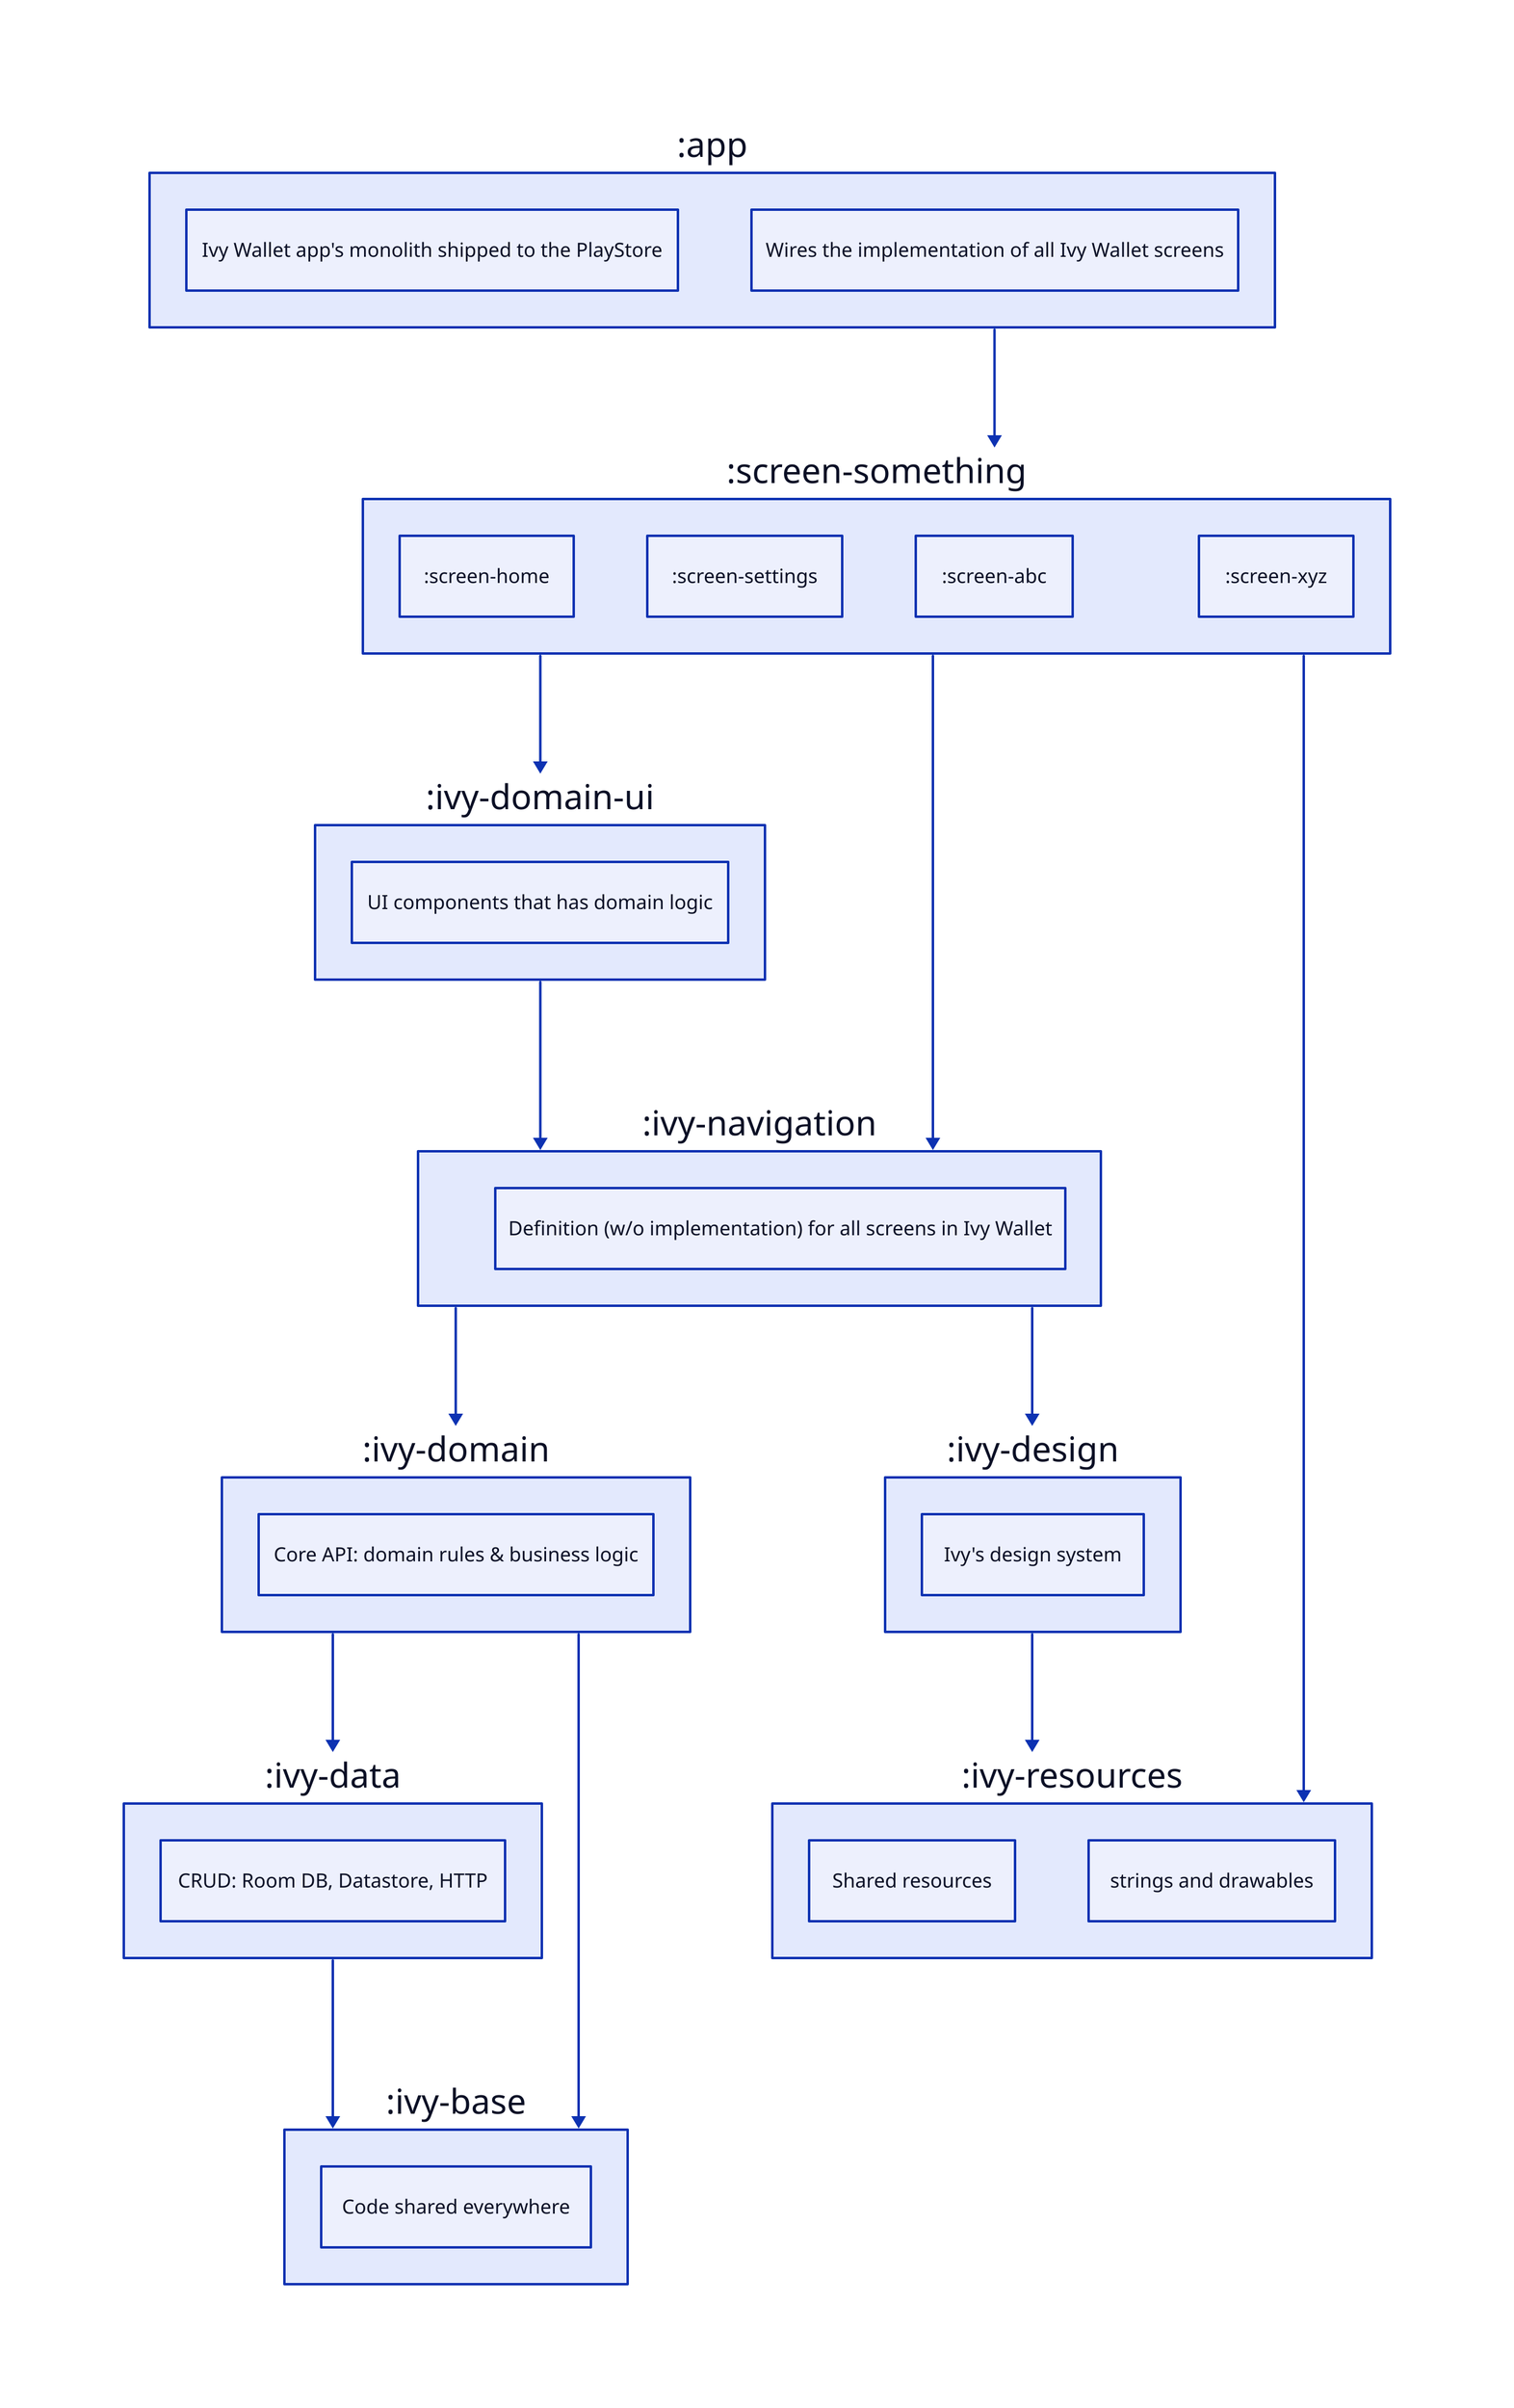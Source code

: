 ivy-res: ":ivy-resources" {
  "Shared resources"
  "strings and drawables"
}
ivy-base: ":ivy-base" {
  "Code shared everywhere"
}
ivy-data: ":ivy-data" {
  "CRUD: Room DB, Datastore, HTTP"
}
ivy-domain: ":ivy-domain" {
  "Core API: domain rules & business logic"
}
ivy-domain-ui: ":ivy-domain-ui" {
  "UI components that has domain logic"
}
ivy-nav: ":ivy-navigation" {
  "Definition (w/o implementation) for all screens in Ivy Wallet"
}
ivy-design: ":ivy-design" {
  "Ivy's design system"
}
screens: ":screen-something" {
  ":screen-home"
  ":screen-settings"
  ":screen-abc"
  ":screen-xyz"
}
app: ":app" {
  "Ivy Wallet app's monolith shipped to the PlayStore"
  "Wires the implementation of all Ivy Wallet screens"
}

ivy-data -> ivy-base
ivy-domain -> ivy-data
ivy-domain -> ivy-base

ivy-design -> ivy-res
ivy-nav -> ivy-domain
ivy-nav -> ivy-design

ivy-domain-ui -> ivy-nav

screens -> ivy-domain-ui
screens -> ivy-nav
screens -> ivy-res

app -> screens
